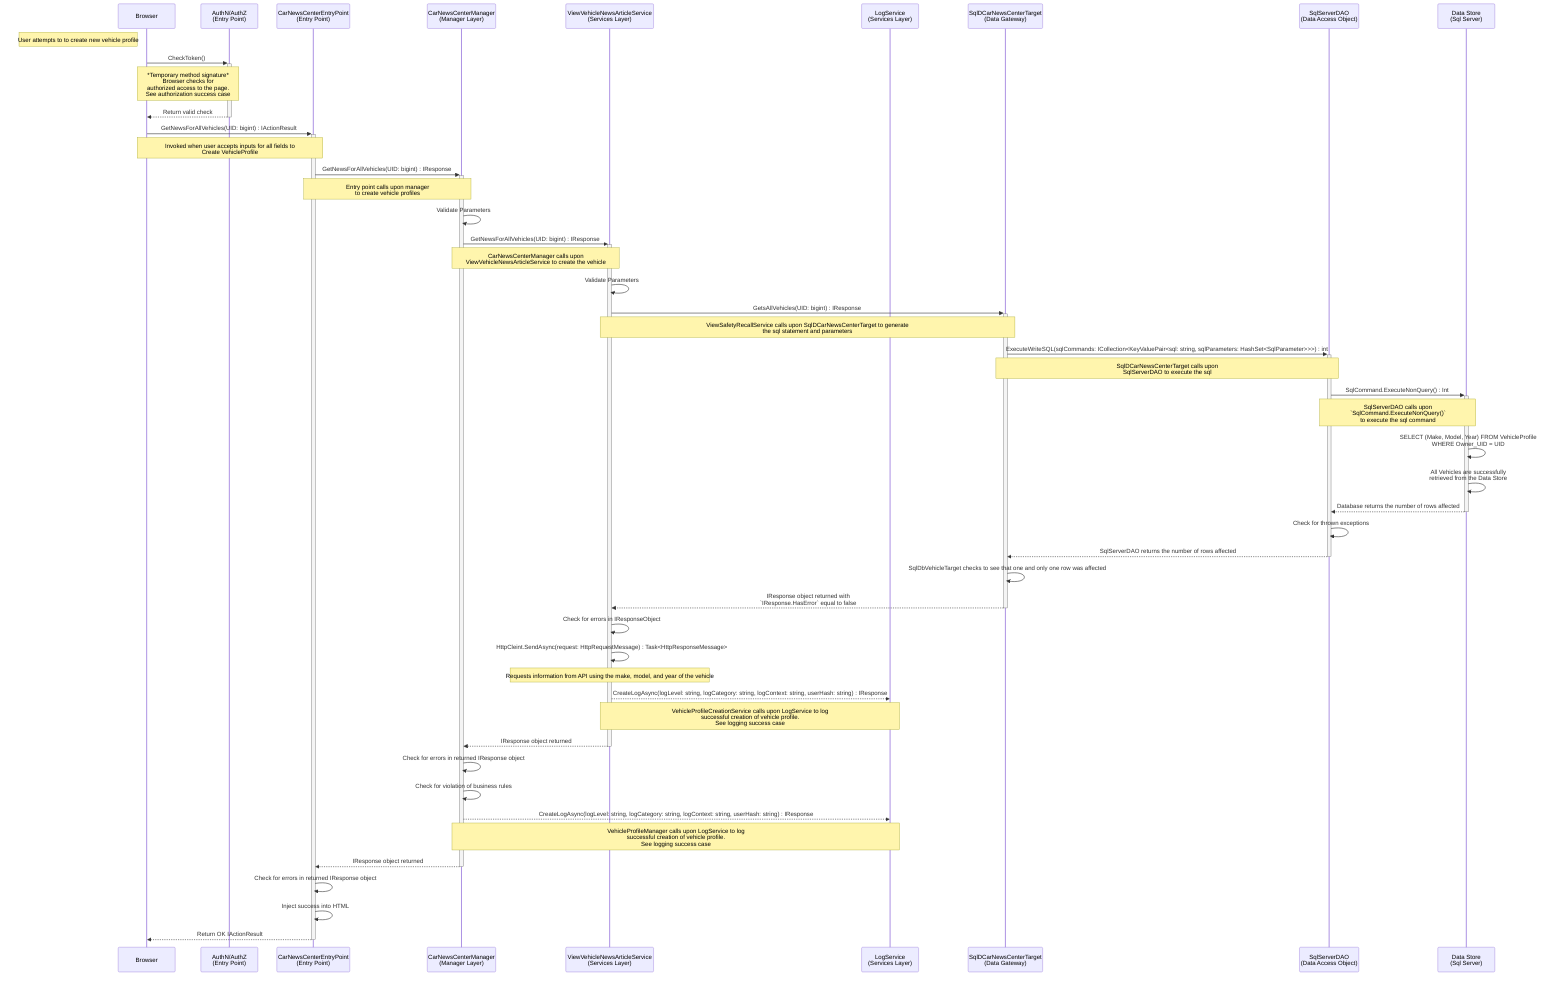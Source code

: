 sequenceDiagram
participant u as Browser
participant az as AuthN/AuthZ<br>(Entry Point)
participant e as CarNewsCenterEntryPoint<br>(Entry Point)
participant vpm as CarNewsCenterManager<br>(Manager Layer)
participant vps as ViewVehicleNewsArticleService<br>(Services Layer)
participant ll as LogService<br>(Services Layer)
participant dg as SqlDCarNewsCenterTarget<br>(Data Gateway)
participant da as SqlServerDAO<br>(Data Access Object)
participant ds as Data Store<br>(Sql Server)

Note Left of u: User attempts to to create new vehicle profile
u->>+az: CheckToken() 
    Note over u,az: *Temporary method signature*<br>Browser checks for<br>authorized access to the page.<br>See authorization success case
az-->>-u: Return valid check

u->>+e: GetNewsForAllVehicles(UID: bigint) : IActionResult
    Note over u,e: Invoked when user accepts inputs for all fields to<br>Create VehicleProfile

    e->>+vpm:  GetNewsForAllVehicles(UID: bigint) : IResponse
        Note over e,vpm: Entry point calls upon manager<br>to create vehicle profiles
        
        vpm->>vpm: Validate Parameters

        vpm->>+vps: GetNewsForAllVehicles(UID: bigint) : IResponse
            Note over vpm,vps: CarNewsCenterManager calls upon<br>ViewVehicleNewsArticleService to create the vehicle

            vps->>vps: Validate Parameters

            # Create default IPublicVehicleProfileDetails object

            # Send to data store
            vps->>+dg: GetsAllVehicles(UID: bigint) : IResponse
                Note over vps,dg: ViewSafetyRecallService calls upon SqlDCarNewsCenterTarget to generate<br>the sql statement and parameters

                dg->>+da: ExecuteWriteSQL(sqlCommands: ICollection<KeyValuePair<sql: string, sqlParameters: HashSet<SqlParameter>>>) : int
                    Note over dg,da: SqlDCarNewsCenterTarget calls upon<br>SqlServerDAO to execute the sql

                    da->>+ds: SqlCommand.ExecuteNonQuery() : Int
                        Note over da,ds: SqlServerDAO calls upon<br>`SqlCommand.ExecuteNonQuery()`<br>to execute the sql command

                        ds->>ds: SELECT (Make, Model, Year) FROM VehicleProfile <br> WHERE Owner_UID = UID 

                        ds->>ds: All Vehicles are successfully<br>retrieved from the Data Store

                    ds-->>-da: Database returns the number of rows affected

                    da->>da: Check for thrown exceptions

                da-->>-dg: SqlServerDAO returns the number of rows affected

                dg->>dg: SqlDbVehicleTarget checks to see that one and only one row was affected

            dg-->>-vps: IResponse object returned with<br>`IResponse.HasError` equal to false

            vps->>vps: Check for errors in IResponseObject
               # Use api to search for other details on the vehicle
            vps->>vps: HttpCleint.SendAsync(request: HttpRequestMessage) : Task<HttpResponseMessage>
                Note over vps,vps: Requests information from API using the make, model, and year of the vehicle

            # Log successful vehicle creation
            vps-->>ll: CreateLogAsync(logLevel: string, logCategory: string, logContext: string, userHash: string) : IResponse
                Note over vps,ll: VehicleProfileCreationService calls upon LogService to log<br>successful creation of vehicle profile.<br>See logging success case

        vps-->>-vpm: IResponse object returned

        vpm->>vpm: Check for errors in returned IResponse object

        vpm->>vpm: Check for violation of business rules

        # Log successful vehicle creation
        vpm-->>ll: CreateLogAsync(logLevel: string, logCategory: string, logContext: string, userHash: string) : IResponse
            Note over vpm,ll: VehicleProfileManager calls upon LogService to log<br>successful creation of vehicle profile.<br>See logging success case

    vpm-->>-e: IResponse object returned
    e->>e: Check for errors in returned IResponse object

    e->>e: Inject success into HTML
e-->>-u: Return OK IActionResult